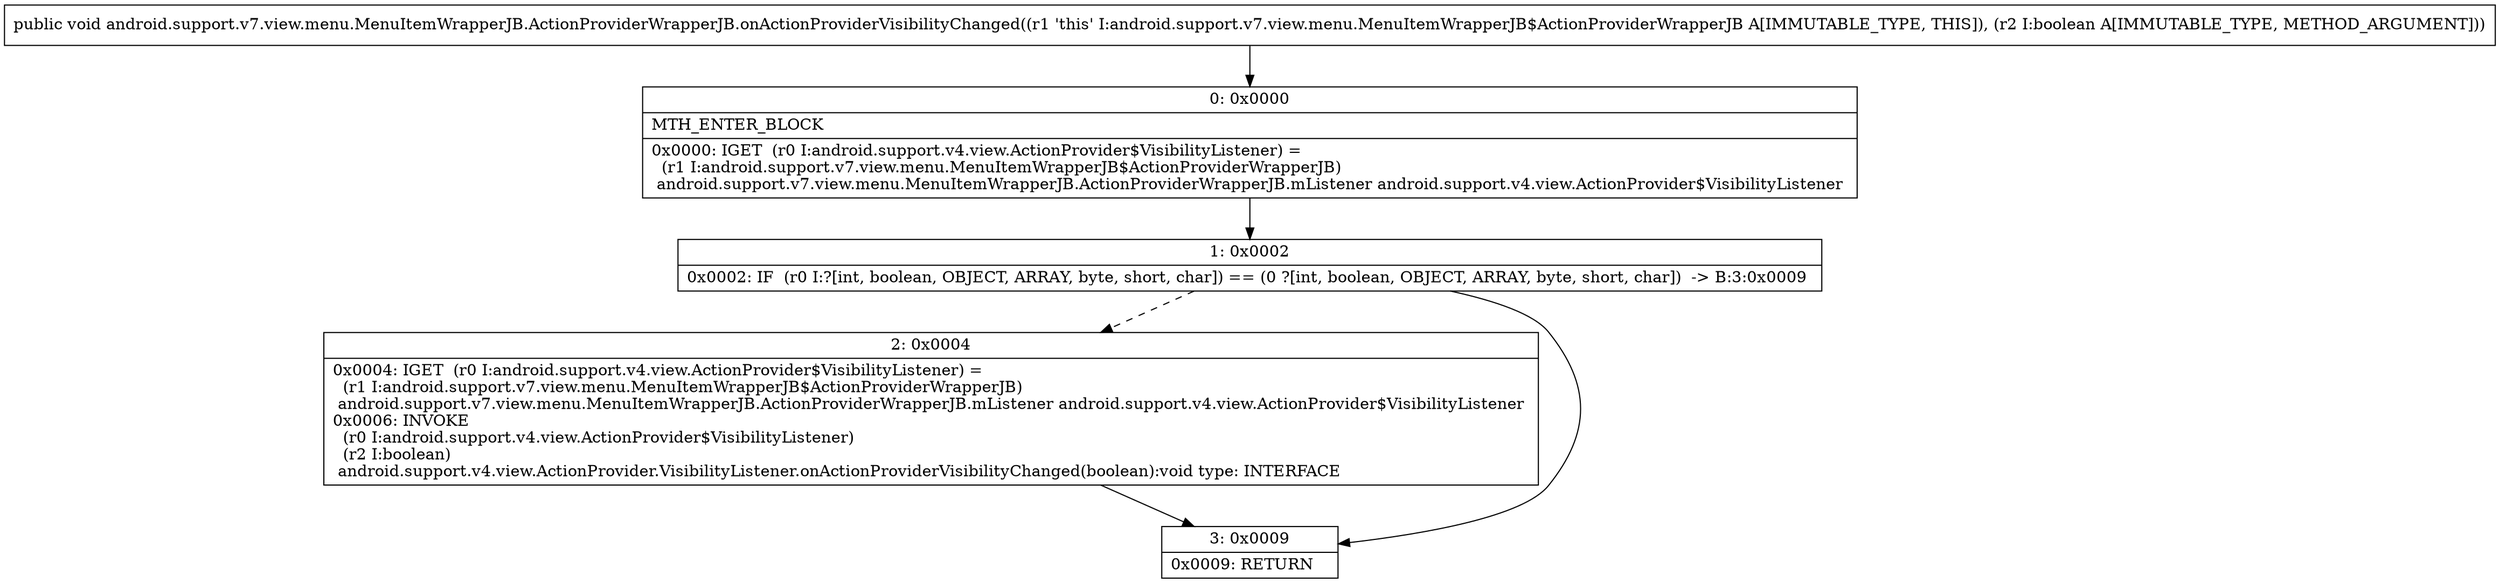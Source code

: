 digraph "CFG forandroid.support.v7.view.menu.MenuItemWrapperJB.ActionProviderWrapperJB.onActionProviderVisibilityChanged(Z)V" {
Node_0 [shape=record,label="{0\:\ 0x0000|MTH_ENTER_BLOCK\l|0x0000: IGET  (r0 I:android.support.v4.view.ActionProvider$VisibilityListener) = \l  (r1 I:android.support.v7.view.menu.MenuItemWrapperJB$ActionProviderWrapperJB)\l android.support.v7.view.menu.MenuItemWrapperJB.ActionProviderWrapperJB.mListener android.support.v4.view.ActionProvider$VisibilityListener \l}"];
Node_1 [shape=record,label="{1\:\ 0x0002|0x0002: IF  (r0 I:?[int, boolean, OBJECT, ARRAY, byte, short, char]) == (0 ?[int, boolean, OBJECT, ARRAY, byte, short, char])  \-\> B:3:0x0009 \l}"];
Node_2 [shape=record,label="{2\:\ 0x0004|0x0004: IGET  (r0 I:android.support.v4.view.ActionProvider$VisibilityListener) = \l  (r1 I:android.support.v7.view.menu.MenuItemWrapperJB$ActionProviderWrapperJB)\l android.support.v7.view.menu.MenuItemWrapperJB.ActionProviderWrapperJB.mListener android.support.v4.view.ActionProvider$VisibilityListener \l0x0006: INVOKE  \l  (r0 I:android.support.v4.view.ActionProvider$VisibilityListener)\l  (r2 I:boolean)\l android.support.v4.view.ActionProvider.VisibilityListener.onActionProviderVisibilityChanged(boolean):void type: INTERFACE \l}"];
Node_3 [shape=record,label="{3\:\ 0x0009|0x0009: RETURN   \l}"];
MethodNode[shape=record,label="{public void android.support.v7.view.menu.MenuItemWrapperJB.ActionProviderWrapperJB.onActionProviderVisibilityChanged((r1 'this' I:android.support.v7.view.menu.MenuItemWrapperJB$ActionProviderWrapperJB A[IMMUTABLE_TYPE, THIS]), (r2 I:boolean A[IMMUTABLE_TYPE, METHOD_ARGUMENT])) }"];
MethodNode -> Node_0;
Node_0 -> Node_1;
Node_1 -> Node_2[style=dashed];
Node_1 -> Node_3;
Node_2 -> Node_3;
}

